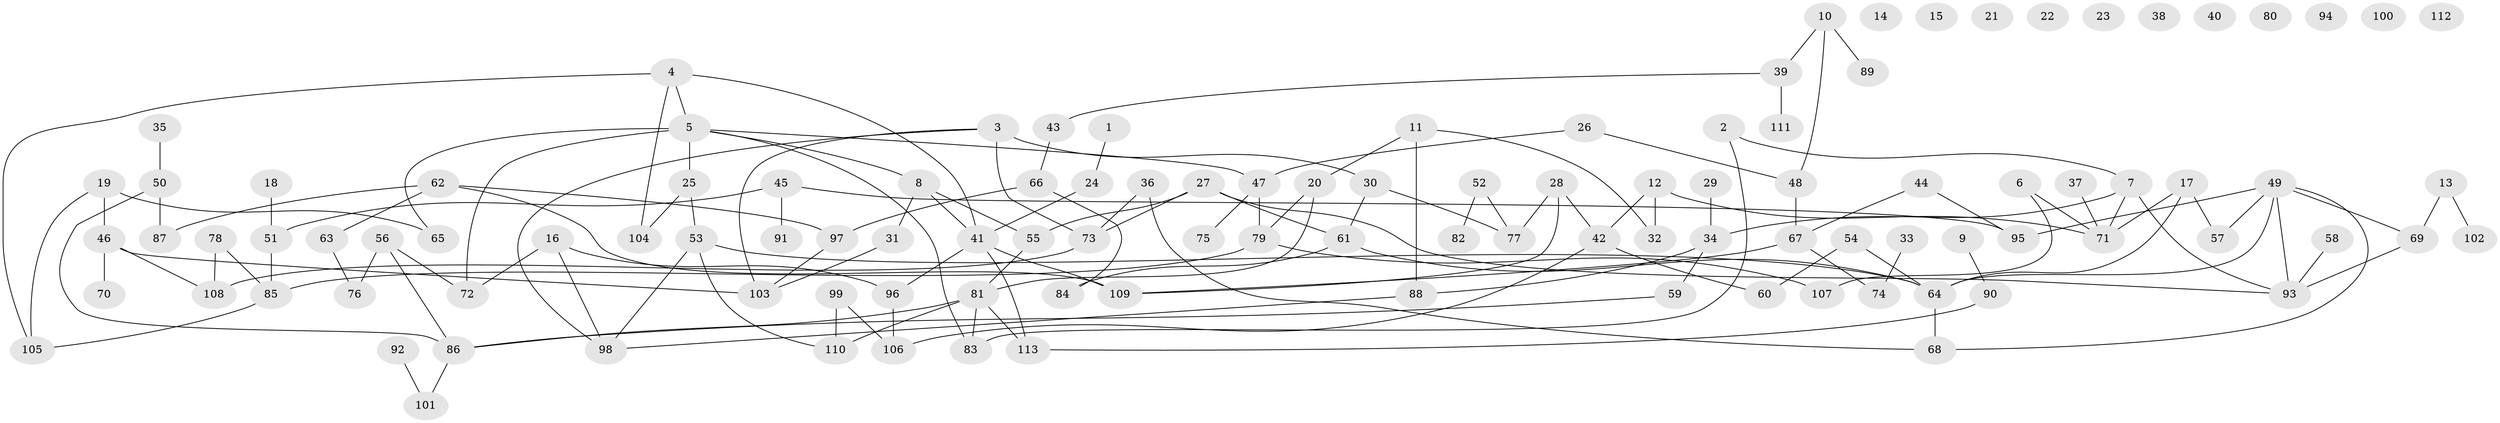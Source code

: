 // coarse degree distribution, {1: 0.16071428571428573, 4: 0.125, 5: 0.08928571428571429, 11: 0.017857142857142856, 2: 0.17857142857142858, 9: 0.017857142857142856, 0: 0.19642857142857142, 6: 0.10714285714285714, 3: 0.07142857142857142, 8: 0.03571428571428571}
// Generated by graph-tools (version 1.1) at 2025/16/03/04/25 18:16:45]
// undirected, 113 vertices, 144 edges
graph export_dot {
graph [start="1"]
  node [color=gray90,style=filled];
  1;
  2;
  3;
  4;
  5;
  6;
  7;
  8;
  9;
  10;
  11;
  12;
  13;
  14;
  15;
  16;
  17;
  18;
  19;
  20;
  21;
  22;
  23;
  24;
  25;
  26;
  27;
  28;
  29;
  30;
  31;
  32;
  33;
  34;
  35;
  36;
  37;
  38;
  39;
  40;
  41;
  42;
  43;
  44;
  45;
  46;
  47;
  48;
  49;
  50;
  51;
  52;
  53;
  54;
  55;
  56;
  57;
  58;
  59;
  60;
  61;
  62;
  63;
  64;
  65;
  66;
  67;
  68;
  69;
  70;
  71;
  72;
  73;
  74;
  75;
  76;
  77;
  78;
  79;
  80;
  81;
  82;
  83;
  84;
  85;
  86;
  87;
  88;
  89;
  90;
  91;
  92;
  93;
  94;
  95;
  96;
  97;
  98;
  99;
  100;
  101;
  102;
  103;
  104;
  105;
  106;
  107;
  108;
  109;
  110;
  111;
  112;
  113;
  1 -- 24;
  2 -- 7;
  2 -- 83;
  3 -- 30;
  3 -- 73;
  3 -- 98;
  3 -- 103;
  4 -- 5;
  4 -- 41;
  4 -- 104;
  4 -- 105;
  5 -- 8;
  5 -- 25;
  5 -- 47;
  5 -- 65;
  5 -- 72;
  5 -- 83;
  6 -- 71;
  6 -- 107;
  7 -- 34;
  7 -- 71;
  7 -- 93;
  8 -- 31;
  8 -- 41;
  8 -- 55;
  9 -- 90;
  10 -- 39;
  10 -- 48;
  10 -- 89;
  11 -- 20;
  11 -- 32;
  11 -- 88;
  12 -- 32;
  12 -- 42;
  12 -- 71;
  13 -- 69;
  13 -- 102;
  16 -- 72;
  16 -- 96;
  16 -- 98;
  17 -- 57;
  17 -- 64;
  17 -- 71;
  18 -- 51;
  19 -- 46;
  19 -- 65;
  19 -- 105;
  20 -- 79;
  20 -- 81;
  24 -- 41;
  25 -- 53;
  25 -- 104;
  26 -- 47;
  26 -- 48;
  27 -- 55;
  27 -- 61;
  27 -- 73;
  27 -- 93;
  28 -- 42;
  28 -- 77;
  28 -- 109;
  29 -- 34;
  30 -- 61;
  30 -- 77;
  31 -- 103;
  33 -- 74;
  34 -- 59;
  34 -- 88;
  35 -- 50;
  36 -- 68;
  36 -- 73;
  37 -- 71;
  39 -- 43;
  39 -- 111;
  41 -- 96;
  41 -- 109;
  41 -- 113;
  42 -- 60;
  42 -- 106;
  43 -- 66;
  44 -- 67;
  44 -- 95;
  45 -- 51;
  45 -- 91;
  45 -- 95;
  46 -- 70;
  46 -- 103;
  46 -- 108;
  47 -- 75;
  47 -- 79;
  48 -- 67;
  49 -- 57;
  49 -- 64;
  49 -- 68;
  49 -- 69;
  49 -- 93;
  49 -- 95;
  50 -- 86;
  50 -- 87;
  51 -- 85;
  52 -- 77;
  52 -- 82;
  53 -- 64;
  53 -- 98;
  53 -- 110;
  54 -- 60;
  54 -- 64;
  55 -- 81;
  56 -- 72;
  56 -- 76;
  56 -- 86;
  58 -- 93;
  59 -- 86;
  61 -- 64;
  61 -- 84;
  62 -- 63;
  62 -- 87;
  62 -- 97;
  62 -- 109;
  63 -- 76;
  64 -- 68;
  66 -- 84;
  66 -- 97;
  67 -- 74;
  67 -- 109;
  69 -- 93;
  73 -- 108;
  78 -- 85;
  78 -- 108;
  79 -- 85;
  79 -- 107;
  81 -- 83;
  81 -- 86;
  81 -- 110;
  81 -- 113;
  85 -- 105;
  86 -- 101;
  88 -- 98;
  90 -- 113;
  92 -- 101;
  96 -- 106;
  97 -- 103;
  99 -- 106;
  99 -- 110;
}
